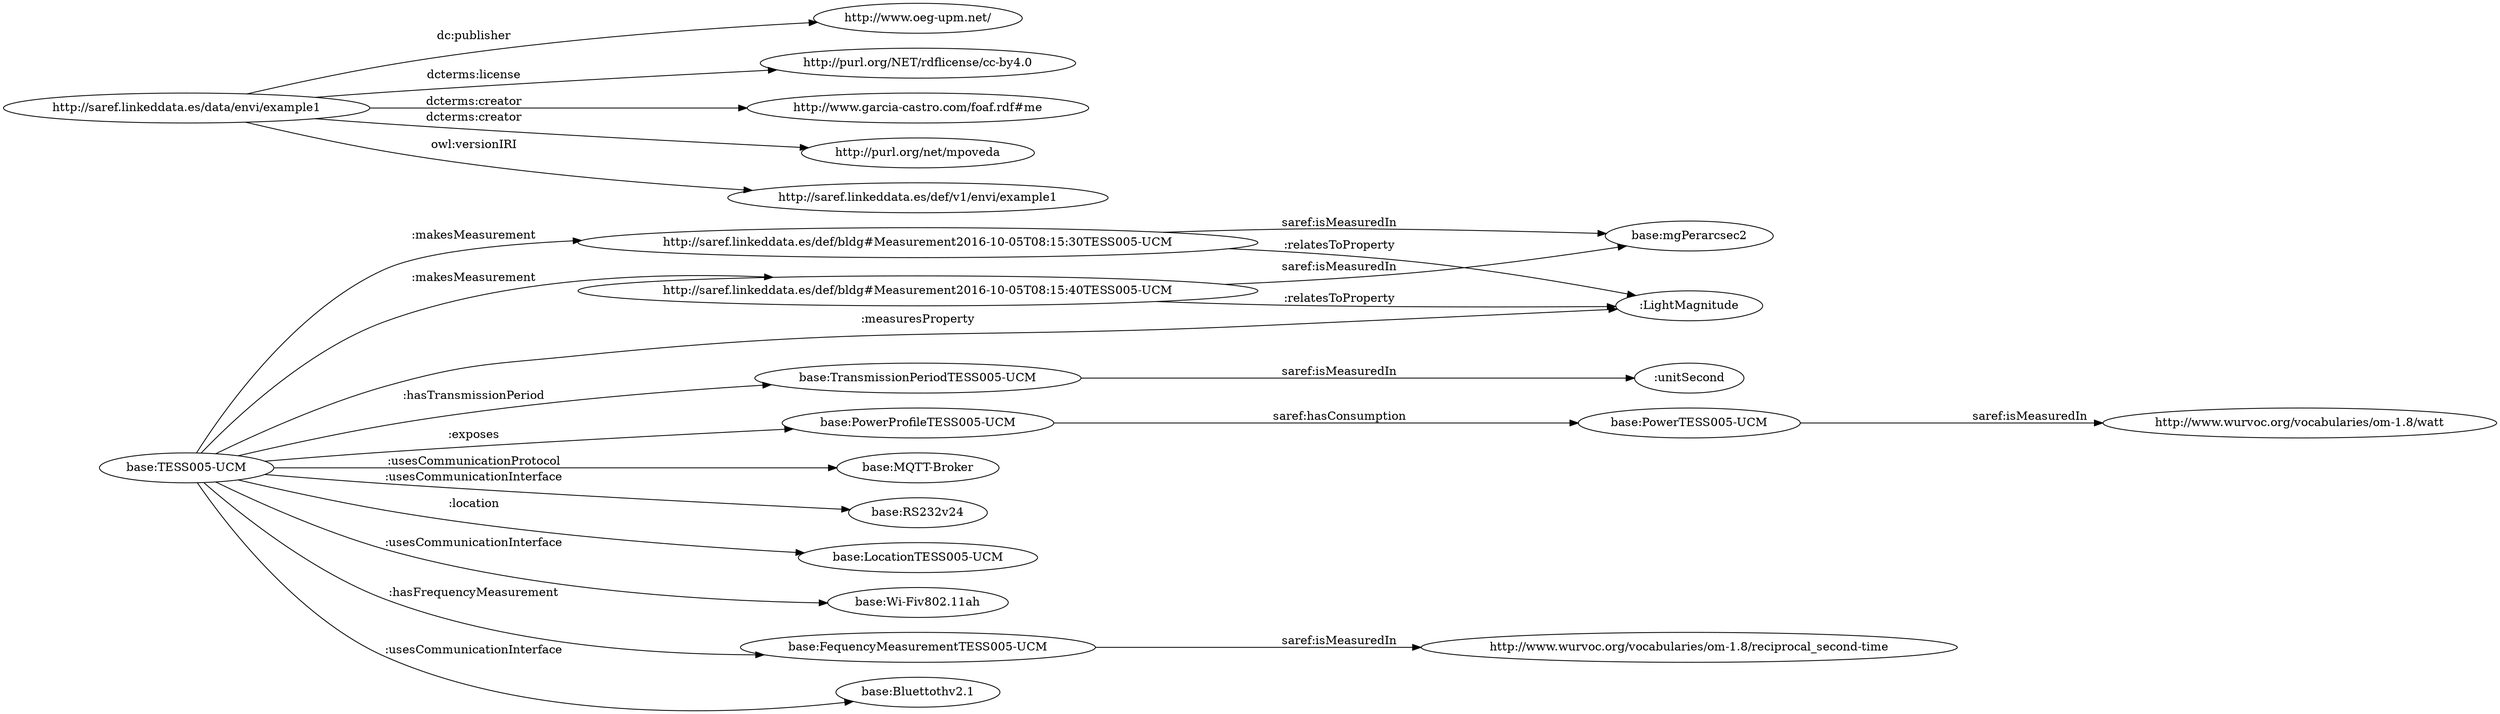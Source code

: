 digraph ar2dtool_diagram { 
rankdir=LR;
size="1501"
	"http://saref.linkeddata.es/def/bldg#Measurement2016-10-05T08:15:40TESS005-UCM" -> "base:mgPerarcsec2" [ label = "saref:isMeasuredIn" ];
	"http://saref.linkeddata.es/def/bldg#Measurement2016-10-05T08:15:40TESS005-UCM" -> ":LightMagnitude" [ label = ":relatesToProperty" ];
	"http://saref.linkeddata.es/data/envi/example1" -> "http://www.oeg-upm.net/" [ label = "dc:publisher" ];
	"http://saref.linkeddata.es/data/envi/example1" -> "http://purl.org/NET/rdflicense/cc-by4.0" [ label = "dcterms:license" ];
	"http://saref.linkeddata.es/data/envi/example1" -> "http://www.garcia-castro.com/foaf.rdf#me" [ label = "dcterms:creator" ];
	"http://saref.linkeddata.es/data/envi/example1" -> "http://purl.org/net/mpoveda" [ label = "dcterms:creator" ];
	"http://saref.linkeddata.es/data/envi/example1" -> "http://saref.linkeddata.es/def/v1/envi/example1" [ label = "owl:versionIRI" ];
	"base:TransmissionPeriodTESS005-UCM" -> ":unitSecond" [ label = "saref:isMeasuredIn" ];
	"base:PowerProfileTESS005-UCM" -> "base:PowerTESS005-UCM" [ label = "saref:hasConsumption" ];
	"http://saref.linkeddata.es/def/bldg#Measurement2016-10-05T08:15:30TESS005-UCM" -> "base:mgPerarcsec2" [ label = "saref:isMeasuredIn" ];
	"http://saref.linkeddata.es/def/bldg#Measurement2016-10-05T08:15:30TESS005-UCM" -> ":LightMagnitude" [ label = ":relatesToProperty" ];
	"base:TESS005-UCM" -> "base:MQTT-Broker" [ label = ":usesCommunicationProtocol" ];
	"base:TESS005-UCM" -> "base:PowerProfileTESS005-UCM" [ label = ":exposes" ];
	"base:TESS005-UCM" -> "base:RS232v24" [ label = ":usesCommunicationInterface" ];
	"base:TESS005-UCM" -> "base:LocationTESS005-UCM" [ label = ":location" ];
	"base:TESS005-UCM" -> ":LightMagnitude" [ label = ":measuresProperty" ];
	"base:TESS005-UCM" -> "base:TransmissionPeriodTESS005-UCM" [ label = ":hasTransmissionPeriod" ];
	"base:TESS005-UCM" -> "base:Wi-Fiv802.11ah" [ label = ":usesCommunicationInterface" ];
	"base:TESS005-UCM" -> "http://saref.linkeddata.es/def/bldg#Measurement2016-10-05T08:15:30TESS005-UCM" [ label = ":makesMeasurement" ];
	"base:TESS005-UCM" -> "http://saref.linkeddata.es/def/bldg#Measurement2016-10-05T08:15:40TESS005-UCM" [ label = ":makesMeasurement" ];
	"base:TESS005-UCM" -> "base:FequencyMeasurementTESS005-UCM" [ label = ":hasFrequencyMeasurement" ];
	"base:TESS005-UCM" -> "base:Bluettothv2.1" [ label = ":usesCommunicationInterface" ];
	"base:FequencyMeasurementTESS005-UCM" -> "http://www.wurvoc.org/vocabularies/om-1.8/reciprocal_second-time" [ label = "saref:isMeasuredIn" ];
	"base:PowerTESS005-UCM" -> "http://www.wurvoc.org/vocabularies/om-1.8/watt" [ label = "saref:isMeasuredIn" ];

}
